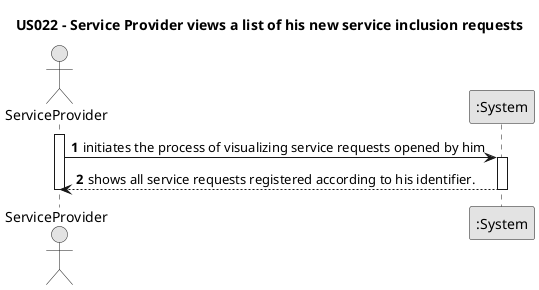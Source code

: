 @startuml
skinparam monochrome true
skinparam packageStyle rectangle
skinparam shadowing false

title US022 - Service Provider views a list of his new service inclusion requests

autonumber

actor ServiceProvider as sp
participant ":System" as system

activate sp
    sp -> system : initiates the process of visualizing service requests opened by him
    activate system
        system --> sp : shows all service requests registered according to his identifier.
    deactivate system
deactivate sp


@enduml